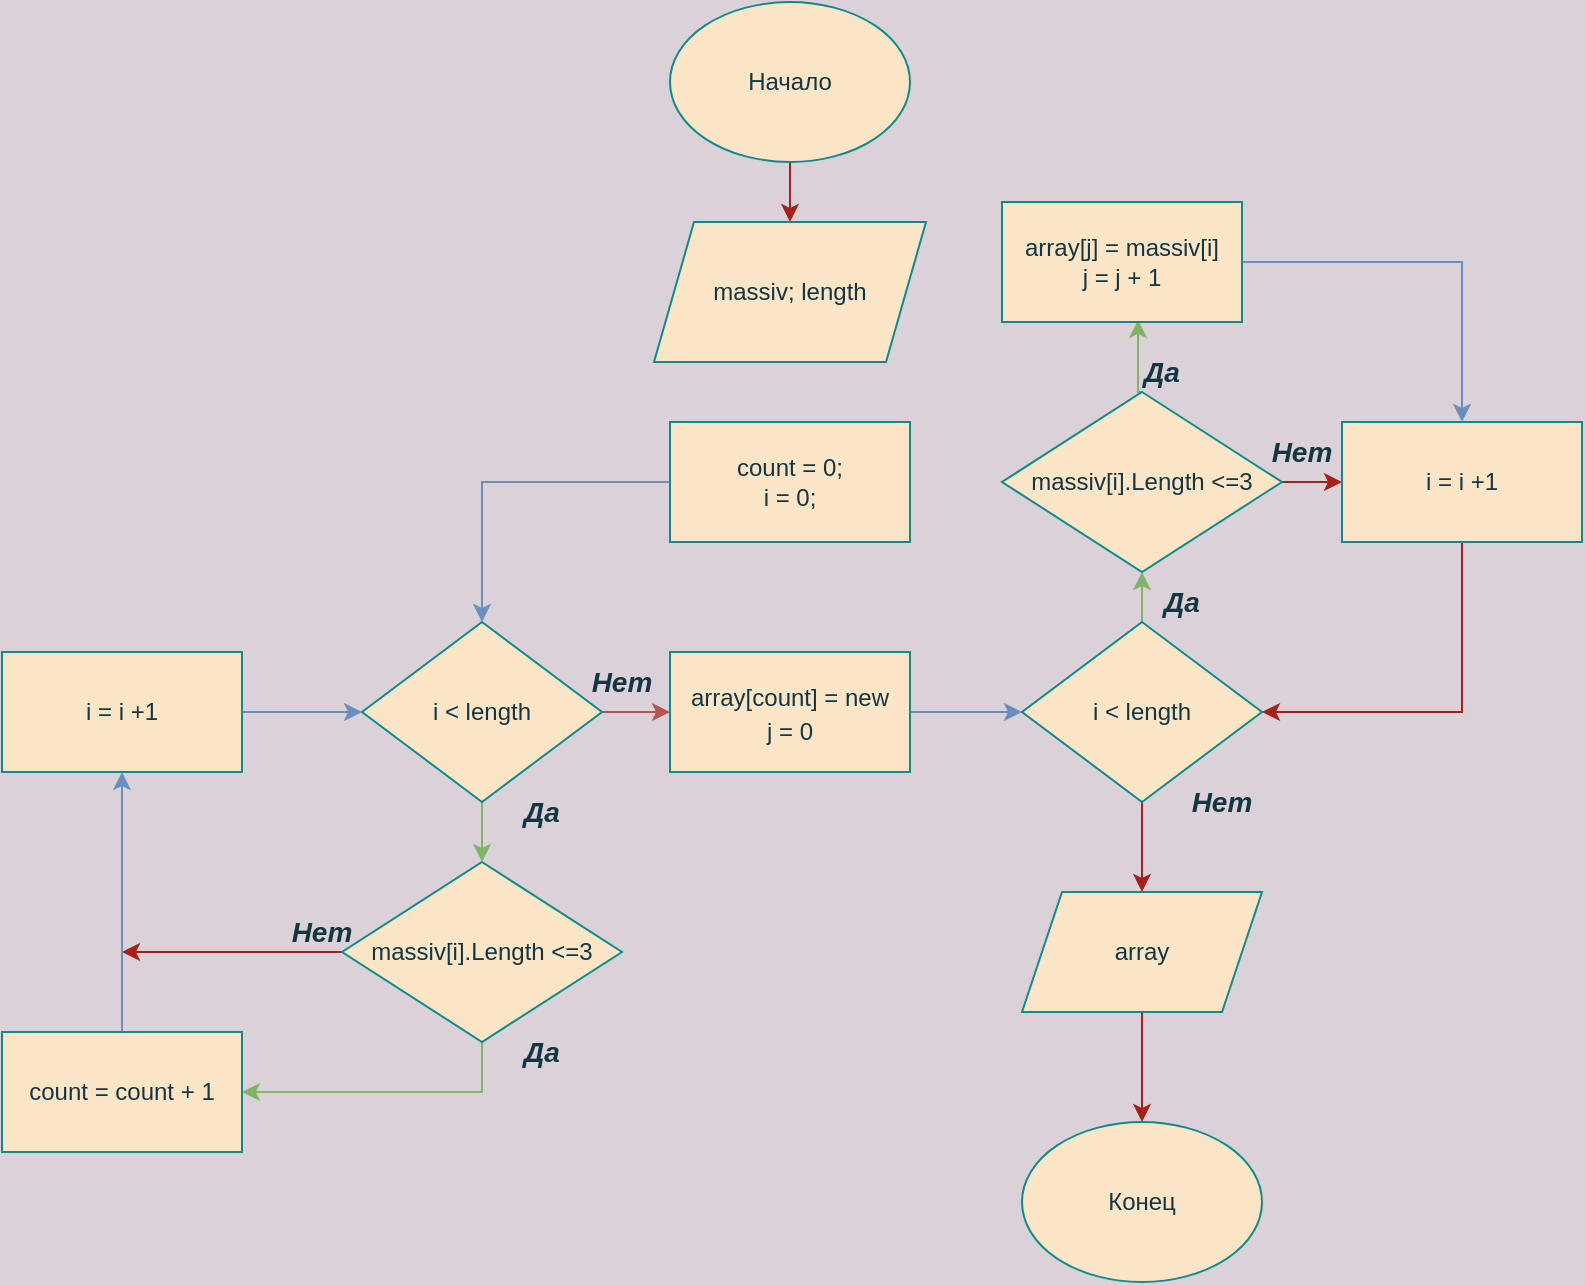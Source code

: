 <mxfile version="20.4.1" type="device"><diagram id="iCmvco8j2aN0rWshu62g" name="Страница 1"><mxGraphModel dx="1422" dy="794" grid="1" gridSize="10" guides="1" tooltips="1" connect="1" arrows="1" fold="1" page="1" pageScale="1" pageWidth="827" pageHeight="1169" background="#DAD2D8" math="0" shadow="0"><root><mxCell id="0"/><mxCell id="1" parent="0"/><mxCell id="NjlYIzy3gsF1SiVoJLk--5" style="edgeStyle=orthogonalEdgeStyle;rounded=0;orthogonalLoop=1;jettySize=auto;html=1;exitX=0.5;exitY=1;exitDx=0;exitDy=0;strokeColor=#A8201A;fontColor=#143642;fillColor=#FAE5C7;" edge="1" parent="1" source="NjlYIzy3gsF1SiVoJLk--3" target="NjlYIzy3gsF1SiVoJLk--4"><mxGeometry relative="1" as="geometry"/></mxCell><mxCell id="NjlYIzy3gsF1SiVoJLk--3" value="Начало" style="ellipse;whiteSpace=wrap;html=1;strokeColor=#0F8B8D;fontColor=#143642;fillColor=#FAE5C7;" vertex="1" parent="1"><mxGeometry x="354" y="10" width="120" height="80" as="geometry"/></mxCell><mxCell id="NjlYIzy3gsF1SiVoJLk--4" value="massiv; length" style="shape=parallelogram;perimeter=parallelogramPerimeter;whiteSpace=wrap;html=1;fixedSize=1;strokeColor=#0F8B8D;fontColor=#143642;fillColor=#FAE5C7;" vertex="1" parent="1"><mxGeometry x="346" y="120" width="136" height="70" as="geometry"/></mxCell><mxCell id="NjlYIzy3gsF1SiVoJLk--10" style="edgeStyle=orthogonalEdgeStyle;rounded=0;orthogonalLoop=1;jettySize=auto;html=1;exitX=0;exitY=0.5;exitDx=0;exitDy=0;entryX=0.5;entryY=0;entryDx=0;entryDy=0;strokeColor=#6c8ebf;fontColor=#143642;fillColor=#dae8fc;" edge="1" parent="1" source="NjlYIzy3gsF1SiVoJLk--6" target="NjlYIzy3gsF1SiVoJLk--7"><mxGeometry relative="1" as="geometry"/></mxCell><mxCell id="NjlYIzy3gsF1SiVoJLk--6" value="count = 0;&lt;br&gt;i = 0;&lt;br&gt;" style="rounded=0;whiteSpace=wrap;html=1;strokeColor=#0F8B8D;fontColor=#143642;fillColor=#FAE5C7;" vertex="1" parent="1"><mxGeometry x="354" y="220" width="120" height="60" as="geometry"/></mxCell><mxCell id="NjlYIzy3gsF1SiVoJLk--14" style="edgeStyle=orthogonalEdgeStyle;rounded=0;orthogonalLoop=1;jettySize=auto;html=1;exitX=0.5;exitY=1;exitDx=0;exitDy=0;entryX=0.5;entryY=0;entryDx=0;entryDy=0;strokeColor=#82b366;fontColor=#143642;fillColor=#d5e8d4;" edge="1" parent="1" source="NjlYIzy3gsF1SiVoJLk--7" target="NjlYIzy3gsF1SiVoJLk--13"><mxGeometry relative="1" as="geometry"/></mxCell><mxCell id="NjlYIzy3gsF1SiVoJLk--26" style="edgeStyle=orthogonalEdgeStyle;rounded=0;orthogonalLoop=1;jettySize=auto;html=1;exitX=1;exitY=0.5;exitDx=0;exitDy=0;entryX=0;entryY=0.5;entryDx=0;entryDy=0;strokeColor=#b85450;fontSize=14;fontColor=#143642;fillColor=#f8cecc;" edge="1" parent="1" source="NjlYIzy3gsF1SiVoJLk--7" target="NjlYIzy3gsF1SiVoJLk--25"><mxGeometry relative="1" as="geometry"/></mxCell><mxCell id="NjlYIzy3gsF1SiVoJLk--7" value="i &amp;lt; length" style="rhombus;whiteSpace=wrap;html=1;strokeColor=#0F8B8D;fontColor=#143642;fillColor=#FAE5C7;" vertex="1" parent="1"><mxGeometry x="200" y="320" width="120" height="90" as="geometry"/></mxCell><mxCell id="NjlYIzy3gsF1SiVoJLk--17" style="edgeStyle=orthogonalEdgeStyle;rounded=0;orthogonalLoop=1;jettySize=auto;html=1;exitX=0.5;exitY=1;exitDx=0;exitDy=0;entryX=1;entryY=0.5;entryDx=0;entryDy=0;strokeColor=#82b366;fontColor=#143642;fillColor=#d5e8d4;" edge="1" parent="1" source="NjlYIzy3gsF1SiVoJLk--13" target="NjlYIzy3gsF1SiVoJLk--16"><mxGeometry relative="1" as="geometry"/></mxCell><mxCell id="NjlYIzy3gsF1SiVoJLk--20" style="edgeStyle=orthogonalEdgeStyle;rounded=0;orthogonalLoop=1;jettySize=auto;html=1;exitX=0;exitY=0.5;exitDx=0;exitDy=0;strokeColor=#A8201A;fontColor=#143642;fillColor=#FAE5C7;" edge="1" parent="1" source="NjlYIzy3gsF1SiVoJLk--13"><mxGeometry relative="1" as="geometry"><mxPoint x="80" y="485" as="targetPoint"/></mxGeometry></mxCell><mxCell id="NjlYIzy3gsF1SiVoJLk--13" value="massiv[i].Length &amp;lt;=3" style="rhombus;whiteSpace=wrap;html=1;strokeColor=#0F8B8D;fontColor=#143642;fillColor=#FAE5C7;" vertex="1" parent="1"><mxGeometry x="190" y="440" width="140" height="90" as="geometry"/></mxCell><mxCell id="NjlYIzy3gsF1SiVoJLk--19" style="edgeStyle=orthogonalEdgeStyle;rounded=0;orthogonalLoop=1;jettySize=auto;html=1;exitX=0.5;exitY=0;exitDx=0;exitDy=0;entryX=0.5;entryY=1;entryDx=0;entryDy=0;strokeColor=#6c8ebf;fontColor=#143642;fillColor=#dae8fc;" edge="1" parent="1" source="NjlYIzy3gsF1SiVoJLk--16" target="NjlYIzy3gsF1SiVoJLk--18"><mxGeometry relative="1" as="geometry"/></mxCell><mxCell id="NjlYIzy3gsF1SiVoJLk--16" value="count = count + 1" style="rounded=0;whiteSpace=wrap;html=1;strokeColor=#0F8B8D;fontColor=#143642;fillColor=#FAE5C7;" vertex="1" parent="1"><mxGeometry x="20" y="525" width="120" height="60" as="geometry"/></mxCell><mxCell id="NjlYIzy3gsF1SiVoJLk--21" style="edgeStyle=orthogonalEdgeStyle;rounded=0;orthogonalLoop=1;jettySize=auto;html=1;exitX=1;exitY=0.5;exitDx=0;exitDy=0;entryX=0;entryY=0.5;entryDx=0;entryDy=0;strokeColor=#6c8ebf;fontColor=#143642;fillColor=#dae8fc;" edge="1" parent="1" source="NjlYIzy3gsF1SiVoJLk--18" target="NjlYIzy3gsF1SiVoJLk--7"><mxGeometry relative="1" as="geometry"/></mxCell><mxCell id="NjlYIzy3gsF1SiVoJLk--18" value="i = i +1" style="rounded=0;whiteSpace=wrap;html=1;strokeColor=#0F8B8D;fontColor=#143642;fillColor=#FAE5C7;" vertex="1" parent="1"><mxGeometry x="20" y="335" width="120" height="60" as="geometry"/></mxCell><mxCell id="NjlYIzy3gsF1SiVoJLk--22" value="Да" style="text;html=1;strokeColor=none;fillColor=none;align=center;verticalAlign=middle;whiteSpace=wrap;rounded=0;fontColor=#143642;fontSize=14;fontStyle=3" vertex="1" parent="1"><mxGeometry x="260" y="400" width="60" height="30" as="geometry"/></mxCell><mxCell id="NjlYIzy3gsF1SiVoJLk--23" value="Нет" style="text;html=1;strokeColor=none;fillColor=none;align=center;verticalAlign=middle;whiteSpace=wrap;rounded=0;fontColor=#143642;fontStyle=3;fontSize=14;" vertex="1" parent="1"><mxGeometry x="150" y="460" width="60" height="30" as="geometry"/></mxCell><mxCell id="NjlYIzy3gsF1SiVoJLk--24" value="Да" style="text;html=1;strokeColor=none;fillColor=none;align=center;verticalAlign=middle;whiteSpace=wrap;rounded=0;fontColor=#143642;fontSize=14;fontStyle=3" vertex="1" parent="1"><mxGeometry x="260" y="520" width="60" height="30" as="geometry"/></mxCell><mxCell id="NjlYIzy3gsF1SiVoJLk--32" style="edgeStyle=orthogonalEdgeStyle;rounded=0;orthogonalLoop=1;jettySize=auto;html=1;exitX=1;exitY=0.5;exitDx=0;exitDy=0;entryX=0;entryY=0.5;entryDx=0;entryDy=0;strokeColor=#6c8ebf;fontSize=12;fontColor=#143642;fillColor=#dae8fc;" edge="1" parent="1" source="NjlYIzy3gsF1SiVoJLk--25" target="NjlYIzy3gsF1SiVoJLk--28"><mxGeometry relative="1" as="geometry"/></mxCell><mxCell id="NjlYIzy3gsF1SiVoJLk--25" value="&lt;font style=&quot;font-size: 12px;&quot;&gt;array[count] = new&lt;br&gt;j = 0&lt;br&gt;&lt;/font&gt;" style="rounded=0;whiteSpace=wrap;html=1;strokeColor=#0F8B8D;fontSize=14;fontColor=#143642;fillColor=#FAE5C7;" vertex="1" parent="1"><mxGeometry x="354" y="335" width="120" height="60" as="geometry"/></mxCell><mxCell id="NjlYIzy3gsF1SiVoJLk--33" style="edgeStyle=orthogonalEdgeStyle;rounded=0;orthogonalLoop=1;jettySize=auto;html=1;exitX=0.5;exitY=0;exitDx=0;exitDy=0;strokeColor=#82b366;fontSize=12;fontColor=#143642;fillColor=#d5e8d4;" edge="1" parent="1" source="NjlYIzy3gsF1SiVoJLk--28" target="NjlYIzy3gsF1SiVoJLk--29"><mxGeometry relative="1" as="geometry"/></mxCell><mxCell id="NjlYIzy3gsF1SiVoJLk--46" style="edgeStyle=orthogonalEdgeStyle;rounded=0;orthogonalLoop=1;jettySize=auto;html=1;exitX=0.5;exitY=1;exitDx=0;exitDy=0;entryX=0.5;entryY=0;entryDx=0;entryDy=0;strokeColor=#A8201A;fontSize=12;fontColor=#143642;fillColor=#FAE5C7;" edge="1" parent="1" source="NjlYIzy3gsF1SiVoJLk--28" target="NjlYIzy3gsF1SiVoJLk--45"><mxGeometry relative="1" as="geometry"/></mxCell><mxCell id="NjlYIzy3gsF1SiVoJLk--28" value="i &amp;lt; length" style="rhombus;whiteSpace=wrap;html=1;strokeColor=#0F8B8D;fontColor=#143642;fillColor=#FAE5C7;" vertex="1" parent="1"><mxGeometry x="530" y="320" width="120" height="90" as="geometry"/></mxCell><mxCell id="NjlYIzy3gsF1SiVoJLk--34" style="edgeStyle=orthogonalEdgeStyle;rounded=0;orthogonalLoop=1;jettySize=auto;html=1;exitX=0.5;exitY=0;exitDx=0;exitDy=0;entryX=0.567;entryY=0.983;entryDx=0;entryDy=0;entryPerimeter=0;strokeColor=#82b366;fontSize=12;fontColor=#143642;fillColor=#d5e8d4;" edge="1" parent="1" source="NjlYIzy3gsF1SiVoJLk--29" target="NjlYIzy3gsF1SiVoJLk--31"><mxGeometry relative="1" as="geometry"/></mxCell><mxCell id="NjlYIzy3gsF1SiVoJLk--35" style="edgeStyle=orthogonalEdgeStyle;rounded=0;orthogonalLoop=1;jettySize=auto;html=1;exitX=1;exitY=0.5;exitDx=0;exitDy=0;entryX=0;entryY=0.5;entryDx=0;entryDy=0;strokeColor=#A8201A;fontSize=12;fontColor=#143642;fillColor=#FAE5C7;" edge="1" parent="1" source="NjlYIzy3gsF1SiVoJLk--29" target="NjlYIzy3gsF1SiVoJLk--30"><mxGeometry relative="1" as="geometry"/></mxCell><mxCell id="NjlYIzy3gsF1SiVoJLk--29" value="massiv[i].Length &amp;lt;=3" style="rhombus;whiteSpace=wrap;html=1;strokeColor=#0F8B8D;fontColor=#143642;fillColor=#FAE5C7;" vertex="1" parent="1"><mxGeometry x="520" y="205" width="140" height="90" as="geometry"/></mxCell><mxCell id="NjlYIzy3gsF1SiVoJLk--37" style="edgeStyle=orthogonalEdgeStyle;rounded=0;orthogonalLoop=1;jettySize=auto;html=1;exitX=0.5;exitY=1;exitDx=0;exitDy=0;entryX=1;entryY=0.5;entryDx=0;entryDy=0;strokeColor=#A8201A;fontSize=12;fontColor=#143642;fillColor=#FAE5C7;" edge="1" parent="1" source="NjlYIzy3gsF1SiVoJLk--30" target="NjlYIzy3gsF1SiVoJLk--28"><mxGeometry relative="1" as="geometry"/></mxCell><mxCell id="NjlYIzy3gsF1SiVoJLk--30" value="i = i +1" style="rounded=0;whiteSpace=wrap;html=1;strokeColor=#0F8B8D;fontSize=12;fontColor=#143642;fillColor=#FAE5C7;" vertex="1" parent="1"><mxGeometry x="690" y="220" width="120" height="60" as="geometry"/></mxCell><mxCell id="NjlYIzy3gsF1SiVoJLk--36" style="edgeStyle=orthogonalEdgeStyle;rounded=0;orthogonalLoop=1;jettySize=auto;html=1;exitX=1;exitY=0.5;exitDx=0;exitDy=0;entryX=0.5;entryY=0;entryDx=0;entryDy=0;strokeColor=#6c8ebf;fontSize=12;fontColor=#143642;fillColor=#dae8fc;" edge="1" parent="1" source="NjlYIzy3gsF1SiVoJLk--31" target="NjlYIzy3gsF1SiVoJLk--30"><mxGeometry relative="1" as="geometry"/></mxCell><mxCell id="NjlYIzy3gsF1SiVoJLk--31" value="array[j] = massiv[i]&lt;br&gt;j = j + 1" style="rounded=0;whiteSpace=wrap;html=1;strokeColor=#0F8B8D;fontSize=12;fontColor=#143642;fillColor=#FAE5C7;" vertex="1" parent="1"><mxGeometry x="520" y="110" width="120" height="60" as="geometry"/></mxCell><mxCell id="NjlYIzy3gsF1SiVoJLk--38" value="Да" style="text;html=1;strokeColor=none;fillColor=none;align=center;verticalAlign=middle;whiteSpace=wrap;rounded=0;fontColor=#143642;fontSize=14;fontStyle=3" vertex="1" parent="1"><mxGeometry x="580" y="295" width="60" height="30" as="geometry"/></mxCell><mxCell id="NjlYIzy3gsF1SiVoJLk--39" value="Да" style="text;html=1;strokeColor=none;fillColor=none;align=center;verticalAlign=middle;whiteSpace=wrap;rounded=0;fontColor=#143642;fontSize=14;fontStyle=3" vertex="1" parent="1"><mxGeometry x="570" y="180" width="60" height="30" as="geometry"/></mxCell><mxCell id="NjlYIzy3gsF1SiVoJLk--40" value="Нет" style="text;html=1;strokeColor=none;fillColor=none;align=center;verticalAlign=middle;whiteSpace=wrap;rounded=0;fontColor=#143642;fontStyle=3;fontSize=14;" vertex="1" parent="1"><mxGeometry x="300" y="335" width="60" height="30" as="geometry"/></mxCell><mxCell id="NjlYIzy3gsF1SiVoJLk--41" value="Нет" style="text;html=1;strokeColor=none;fillColor=none;align=center;verticalAlign=middle;whiteSpace=wrap;rounded=0;fontColor=#143642;fontStyle=3;fontSize=14;" vertex="1" parent="1"><mxGeometry x="640" y="220" width="60" height="30" as="geometry"/></mxCell><mxCell id="NjlYIzy3gsF1SiVoJLk--42" value="Нет" style="text;html=1;strokeColor=none;fillColor=none;align=center;verticalAlign=middle;whiteSpace=wrap;rounded=0;fontColor=#143642;fontStyle=3;fontSize=14;" vertex="1" parent="1"><mxGeometry x="600" y="395" width="60" height="30" as="geometry"/></mxCell><mxCell id="NjlYIzy3gsF1SiVoJLk--48" style="edgeStyle=orthogonalEdgeStyle;rounded=0;orthogonalLoop=1;jettySize=auto;html=1;exitX=0.5;exitY=1;exitDx=0;exitDy=0;entryX=0.5;entryY=0;entryDx=0;entryDy=0;strokeColor=#A8201A;fontSize=12;fontColor=#143642;fillColor=#FAE5C7;" edge="1" parent="1" source="NjlYIzy3gsF1SiVoJLk--45" target="NjlYIzy3gsF1SiVoJLk--47"><mxGeometry relative="1" as="geometry"/></mxCell><mxCell id="NjlYIzy3gsF1SiVoJLk--45" value="array" style="shape=parallelogram;perimeter=parallelogramPerimeter;whiteSpace=wrap;html=1;fixedSize=1;strokeColor=#0F8B8D;fontSize=12;fontColor=#143642;fillColor=#FAE5C7;" vertex="1" parent="1"><mxGeometry x="530" y="455" width="120" height="60" as="geometry"/></mxCell><mxCell id="NjlYIzy3gsF1SiVoJLk--47" value="Конец" style="ellipse;whiteSpace=wrap;html=1;strokeColor=#0F8B8D;fontSize=12;fontColor=#143642;fillColor=#FAE5C7;" vertex="1" parent="1"><mxGeometry x="530" y="570" width="120" height="80" as="geometry"/></mxCell></root></mxGraphModel></diagram></mxfile>